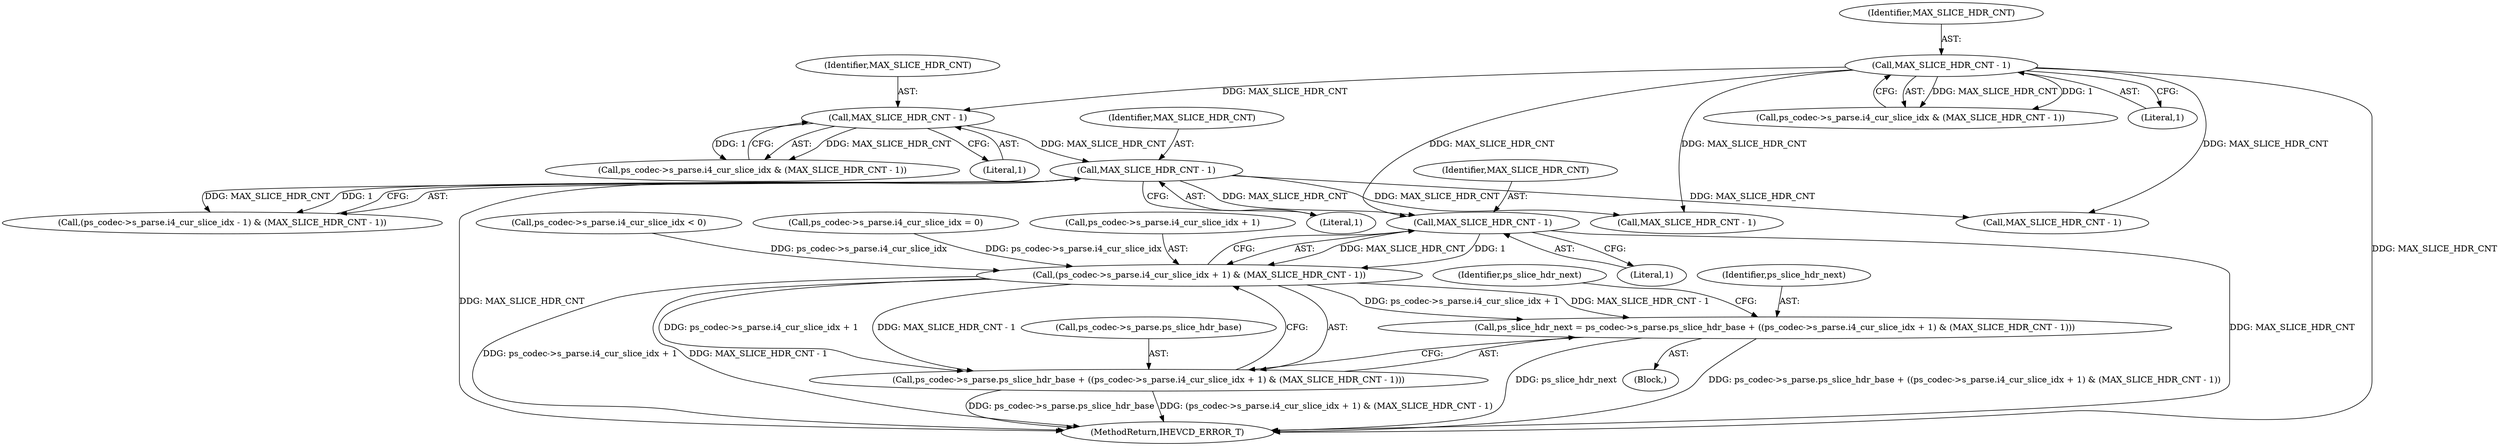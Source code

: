 digraph "1_Android_7c9be319a279654e55a6d757265f88c61a16a4d5@del" {
"1001766" [label="(Call,MAX_SLICE_HDR_CNT - 1)"];
"1000459" [label="(Call,MAX_SLICE_HDR_CNT - 1)"];
"1000448" [label="(Call,MAX_SLICE_HDR_CNT - 1)"];
"1000413" [label="(Call,MAX_SLICE_HDR_CNT - 1)"];
"1001758" [label="(Call,(ps_codec->s_parse.i4_cur_slice_idx + 1) & (MAX_SLICE_HDR_CNT - 1))"];
"1001750" [label="(Call,ps_slice_hdr_next = ps_codec->s_parse.ps_slice_hdr_base + ((ps_codec->s_parse.i4_cur_slice_idx + 1) & (MAX_SLICE_HDR_CNT - 1)))"];
"1001752" [label="(Call,ps_codec->s_parse.ps_slice_hdr_base + ((ps_codec->s_parse.i4_cur_slice_idx + 1) & (MAX_SLICE_HDR_CNT - 1)))"];
"1001759" [label="(Call,ps_codec->s_parse.i4_cur_slice_idx + 1)"];
"1001750" [label="(Call,ps_slice_hdr_next = ps_codec->s_parse.ps_slice_hdr_base + ((ps_codec->s_parse.i4_cur_slice_idx + 1) & (MAX_SLICE_HDR_CNT - 1)))"];
"1002592" [label="(Call,MAX_SLICE_HDR_CNT - 1)"];
"1000460" [label="(Identifier,MAX_SLICE_HDR_CNT)"];
"1001767" [label="(Identifier,MAX_SLICE_HDR_CNT)"];
"1001771" [label="(Identifier,ps_slice_hdr_next)"];
"1001736" [label="(Call,ps_codec->s_parse.i4_cur_slice_idx < 0)"];
"1000461" [label="(Literal,1)"];
"1000448" [label="(Call,MAX_SLICE_HDR_CNT - 1)"];
"1001768" [label="(Literal,1)"];
"1000442" [label="(Call,ps_codec->s_parse.i4_cur_slice_idx & (MAX_SLICE_HDR_CNT - 1))"];
"1001766" [label="(Call,MAX_SLICE_HDR_CNT - 1)"];
"1001752" [label="(Call,ps_codec->s_parse.ps_slice_hdr_base + ((ps_codec->s_parse.i4_cur_slice_idx + 1) & (MAX_SLICE_HDR_CNT - 1)))"];
"1000413" [label="(Call,MAX_SLICE_HDR_CNT - 1)"];
"1001862" [label="(Call,MAX_SLICE_HDR_CNT - 1)"];
"1000459" [label="(Call,MAX_SLICE_HDR_CNT - 1)"];
"1001753" [label="(Call,ps_codec->s_parse.ps_slice_hdr_base)"];
"1000449" [label="(Identifier,MAX_SLICE_HDR_CNT)"];
"1001722" [label="(Block,)"];
"1000451" [label="(Call,(ps_codec->s_parse.i4_cur_slice_idx - 1) & (MAX_SLICE_HDR_CNT - 1))"];
"1001743" [label="(Call,ps_codec->s_parse.i4_cur_slice_idx = 0)"];
"1001758" [label="(Call,(ps_codec->s_parse.i4_cur_slice_idx + 1) & (MAX_SLICE_HDR_CNT - 1))"];
"1000407" [label="(Call,ps_codec->s_parse.i4_cur_slice_idx & (MAX_SLICE_HDR_CNT - 1))"];
"1002685" [label="(MethodReturn,IHEVCD_ERROR_T)"];
"1000415" [label="(Literal,1)"];
"1000450" [label="(Literal,1)"];
"1001751" [label="(Identifier,ps_slice_hdr_next)"];
"1000414" [label="(Identifier,MAX_SLICE_HDR_CNT)"];
"1001766" -> "1001758"  [label="AST: "];
"1001766" -> "1001768"  [label="CFG: "];
"1001767" -> "1001766"  [label="AST: "];
"1001768" -> "1001766"  [label="AST: "];
"1001758" -> "1001766"  [label="CFG: "];
"1001766" -> "1002685"  [label="DDG: MAX_SLICE_HDR_CNT"];
"1001766" -> "1001758"  [label="DDG: MAX_SLICE_HDR_CNT"];
"1001766" -> "1001758"  [label="DDG: 1"];
"1000459" -> "1001766"  [label="DDG: MAX_SLICE_HDR_CNT"];
"1000413" -> "1001766"  [label="DDG: MAX_SLICE_HDR_CNT"];
"1000459" -> "1000451"  [label="AST: "];
"1000459" -> "1000461"  [label="CFG: "];
"1000460" -> "1000459"  [label="AST: "];
"1000461" -> "1000459"  [label="AST: "];
"1000451" -> "1000459"  [label="CFG: "];
"1000459" -> "1002685"  [label="DDG: MAX_SLICE_HDR_CNT"];
"1000459" -> "1000451"  [label="DDG: MAX_SLICE_HDR_CNT"];
"1000459" -> "1000451"  [label="DDG: 1"];
"1000448" -> "1000459"  [label="DDG: MAX_SLICE_HDR_CNT"];
"1000459" -> "1001862"  [label="DDG: MAX_SLICE_HDR_CNT"];
"1000459" -> "1002592"  [label="DDG: MAX_SLICE_HDR_CNT"];
"1000448" -> "1000442"  [label="AST: "];
"1000448" -> "1000450"  [label="CFG: "];
"1000449" -> "1000448"  [label="AST: "];
"1000450" -> "1000448"  [label="AST: "];
"1000442" -> "1000448"  [label="CFG: "];
"1000448" -> "1000442"  [label="DDG: MAX_SLICE_HDR_CNT"];
"1000448" -> "1000442"  [label="DDG: 1"];
"1000413" -> "1000448"  [label="DDG: MAX_SLICE_HDR_CNT"];
"1000413" -> "1000407"  [label="AST: "];
"1000413" -> "1000415"  [label="CFG: "];
"1000414" -> "1000413"  [label="AST: "];
"1000415" -> "1000413"  [label="AST: "];
"1000407" -> "1000413"  [label="CFG: "];
"1000413" -> "1002685"  [label="DDG: MAX_SLICE_HDR_CNT"];
"1000413" -> "1000407"  [label="DDG: MAX_SLICE_HDR_CNT"];
"1000413" -> "1000407"  [label="DDG: 1"];
"1000413" -> "1001862"  [label="DDG: MAX_SLICE_HDR_CNT"];
"1000413" -> "1002592"  [label="DDG: MAX_SLICE_HDR_CNT"];
"1001758" -> "1001752"  [label="AST: "];
"1001759" -> "1001758"  [label="AST: "];
"1001752" -> "1001758"  [label="CFG: "];
"1001758" -> "1002685"  [label="DDG: ps_codec->s_parse.i4_cur_slice_idx + 1"];
"1001758" -> "1002685"  [label="DDG: MAX_SLICE_HDR_CNT - 1"];
"1001758" -> "1001750"  [label="DDG: ps_codec->s_parse.i4_cur_slice_idx + 1"];
"1001758" -> "1001750"  [label="DDG: MAX_SLICE_HDR_CNT - 1"];
"1001758" -> "1001752"  [label="DDG: ps_codec->s_parse.i4_cur_slice_idx + 1"];
"1001758" -> "1001752"  [label="DDG: MAX_SLICE_HDR_CNT - 1"];
"1001743" -> "1001758"  [label="DDG: ps_codec->s_parse.i4_cur_slice_idx"];
"1001736" -> "1001758"  [label="DDG: ps_codec->s_parse.i4_cur_slice_idx"];
"1001750" -> "1001722"  [label="AST: "];
"1001750" -> "1001752"  [label="CFG: "];
"1001751" -> "1001750"  [label="AST: "];
"1001752" -> "1001750"  [label="AST: "];
"1001771" -> "1001750"  [label="CFG: "];
"1001750" -> "1002685"  [label="DDG: ps_slice_hdr_next"];
"1001750" -> "1002685"  [label="DDG: ps_codec->s_parse.ps_slice_hdr_base + ((ps_codec->s_parse.i4_cur_slice_idx + 1) & (MAX_SLICE_HDR_CNT - 1))"];
"1001753" -> "1001752"  [label="AST: "];
"1001752" -> "1002685"  [label="DDG: (ps_codec->s_parse.i4_cur_slice_idx + 1) & (MAX_SLICE_HDR_CNT - 1)"];
"1001752" -> "1002685"  [label="DDG: ps_codec->s_parse.ps_slice_hdr_base"];
}
